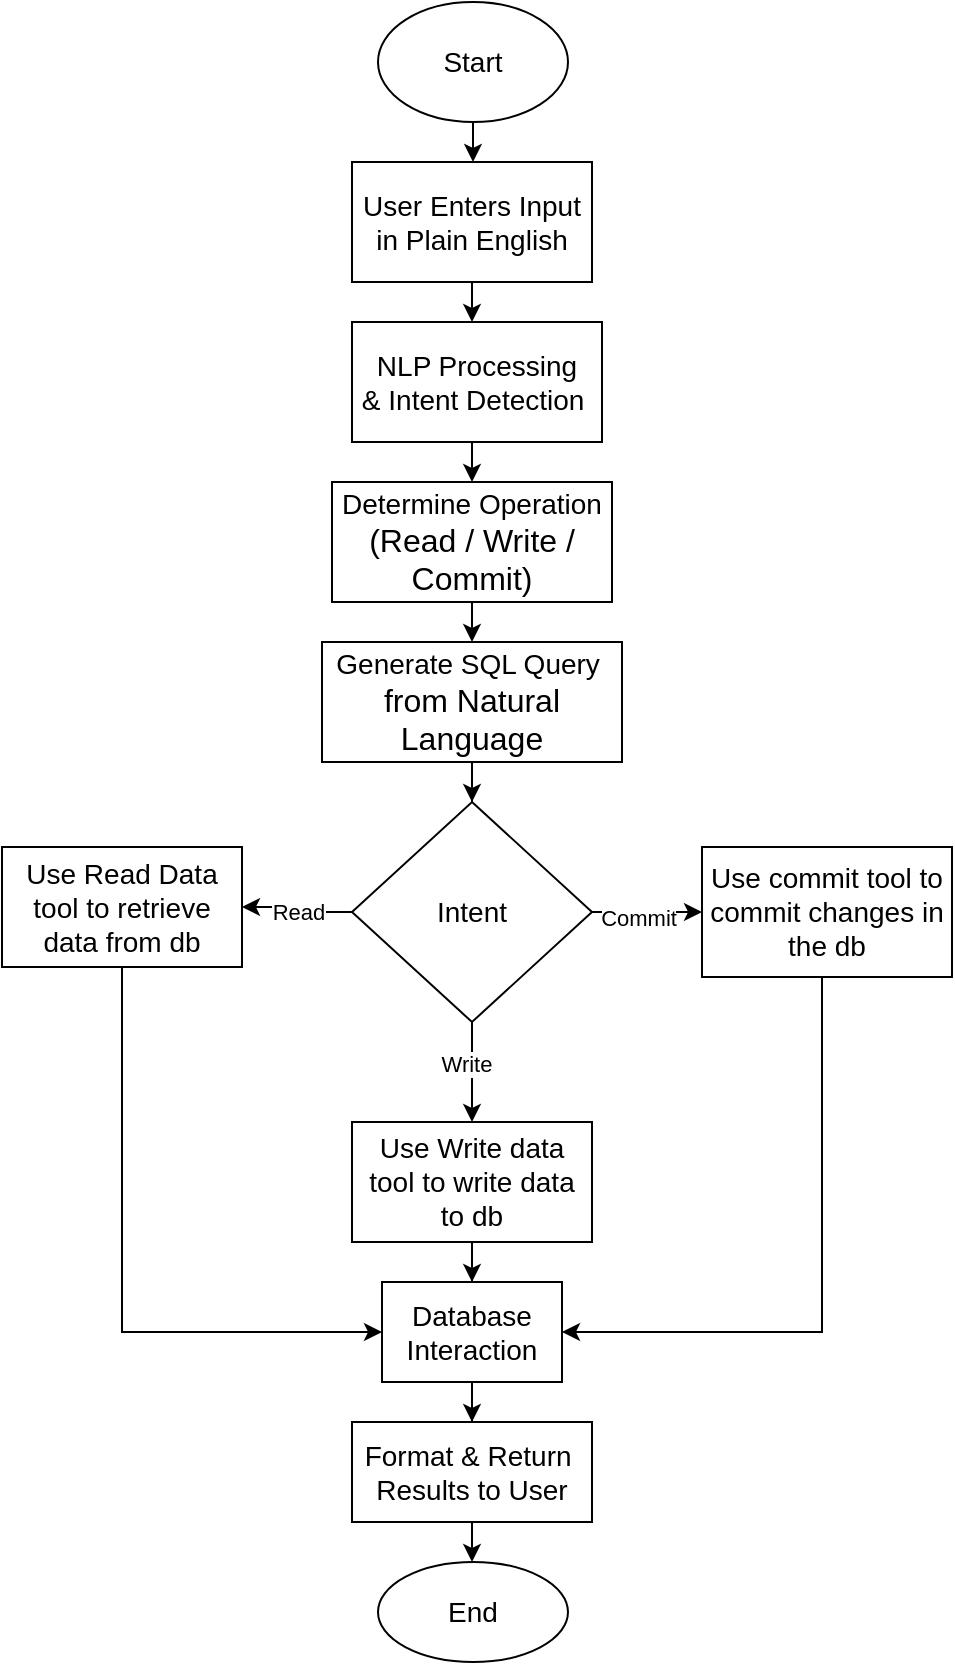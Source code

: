 <mxfile version="28.2.8">
  <diagram name="Page-1" id="wSyz8cm-BqYSM8CTw_-i">
    <mxGraphModel dx="1141" dy="652" grid="1" gridSize="10" guides="1" tooltips="1" connect="1" arrows="1" fold="1" page="1" pageScale="1" pageWidth="850" pageHeight="1100" math="0" shadow="0">
      <root>
        <mxCell id="0" />
        <mxCell id="1" parent="0" />
        <mxCell id="wPc_3BjZQOXpWngCHIYu-18" value="" style="edgeStyle=orthogonalEdgeStyle;rounded=0;orthogonalLoop=1;jettySize=auto;html=1;" edge="1" parent="1" source="Dus_v-go7ATCjnA9UxoP-1" target="Dus_v-go7ATCjnA9UxoP-2">
          <mxGeometry relative="1" as="geometry" />
        </mxCell>
        <mxCell id="Dus_v-go7ATCjnA9UxoP-1" value="&lt;font style=&quot;font-size: 14px;&quot;&gt;Start&lt;/font&gt;" style="ellipse;whiteSpace=wrap;html=1;" parent="1" vertex="1">
          <mxGeometry x="378" y="70" width="95" height="60" as="geometry" />
        </mxCell>
        <mxCell id="Dus_v-go7ATCjnA9UxoP-2" value="&lt;font style=&quot;font-size: 14px;&quot;&gt;User Enters Input in Plain English&lt;/font&gt;" style="rounded=0;whiteSpace=wrap;html=1;" parent="1" vertex="1">
          <mxGeometry x="365" y="150" width="120" height="60" as="geometry" />
        </mxCell>
        <mxCell id="wPc_3BjZQOXpWngCHIYu-30" style="edgeStyle=orthogonalEdgeStyle;rounded=0;orthogonalLoop=1;jettySize=auto;html=1;exitX=0.5;exitY=1;exitDx=0;exitDy=0;entryX=0.5;entryY=0;entryDx=0;entryDy=0;" edge="1" parent="1" source="Dus_v-go7ATCjnA9UxoP-3" target="Dus_v-go7ATCjnA9UxoP-4">
          <mxGeometry relative="1" as="geometry" />
        </mxCell>
        <mxCell id="Dus_v-go7ATCjnA9UxoP-3" value="&lt;div&gt;&lt;font style=&quot;font-size: 14px;&quot;&gt;NLP Processing &amp;amp;&lt;span style=&quot;background-color: transparent; color: light-dark(rgb(0, 0, 0), rgb(255, 255, 255));&quot;&gt;&amp;nbsp;Intent Detection&amp;nbsp;&lt;/span&gt;&lt;/font&gt;&lt;/div&gt;" style="rounded=0;whiteSpace=wrap;html=1;" parent="1" vertex="1">
          <mxGeometry x="365" y="230" width="125" height="60" as="geometry" />
        </mxCell>
        <mxCell id="wPc_3BjZQOXpWngCHIYu-15" value="" style="edgeStyle=orthogonalEdgeStyle;rounded=0;orthogonalLoop=1;jettySize=auto;html=1;" edge="1" parent="1" source="Dus_v-go7ATCjnA9UxoP-4" target="Dus_v-go7ATCjnA9UxoP-5">
          <mxGeometry relative="1" as="geometry">
            <Array as="points">
              <mxPoint x="420" y="450" />
              <mxPoint x="420" y="450" />
            </Array>
          </mxGeometry>
        </mxCell>
        <mxCell id="Dus_v-go7ATCjnA9UxoP-4" value="&lt;font style=&quot;font-size: 14px;&quot;&gt;Determine Operation&lt;/font&gt;&lt;div&gt;&lt;font size=&quot;3&quot;&gt;(Read / Write / Commit)&lt;/font&gt;&lt;/div&gt;" style="rounded=0;whiteSpace=wrap;html=1;" parent="1" vertex="1">
          <mxGeometry x="355" y="310" width="140" height="60" as="geometry" />
        </mxCell>
        <mxCell id="wPc_3BjZQOXpWngCHIYu-14" value="" style="edgeStyle=orthogonalEdgeStyle;rounded=0;orthogonalLoop=1;jettySize=auto;html=1;" edge="1" parent="1" source="Dus_v-go7ATCjnA9UxoP-5" target="wPc_3BjZQOXpWngCHIYu-1">
          <mxGeometry relative="1" as="geometry" />
        </mxCell>
        <mxCell id="Dus_v-go7ATCjnA9UxoP-5" value="&lt;font style=&quot;font-size: 14px;&quot;&gt;Generate SQL Query&amp;nbsp;&lt;/font&gt;&lt;div&gt;&lt;font size=&quot;3&quot;&gt;from Natural Language&lt;/font&gt;&lt;/div&gt;" style="rounded=0;whiteSpace=wrap;html=1;" parent="1" vertex="1">
          <mxGeometry x="350" y="390" width="150" height="60" as="geometry" />
        </mxCell>
        <mxCell id="wPc_3BjZQOXpWngCHIYu-25" style="edgeStyle=orthogonalEdgeStyle;rounded=0;orthogonalLoop=1;jettySize=auto;html=1;entryX=0.5;entryY=0;entryDx=0;entryDy=0;" edge="1" parent="1" source="Dus_v-go7ATCjnA9UxoP-7" target="Dus_v-go7ATCjnA9UxoP-8">
          <mxGeometry relative="1" as="geometry" />
        </mxCell>
        <mxCell id="Dus_v-go7ATCjnA9UxoP-7" value="&lt;font style=&quot;font-size: 14px;&quot;&gt;Database&lt;/font&gt;&lt;div&gt;&lt;font style=&quot;font-size: 14px;&quot;&gt;&amp;nbsp;Interaction&amp;nbsp;&lt;/font&gt;&lt;/div&gt;" style="rounded=0;whiteSpace=wrap;html=1;" parent="1" vertex="1">
          <mxGeometry x="380" y="710" width="90" height="50" as="geometry" />
        </mxCell>
        <mxCell id="wPc_3BjZQOXpWngCHIYu-20" value="" style="edgeStyle=orthogonalEdgeStyle;rounded=0;orthogonalLoop=1;jettySize=auto;html=1;" edge="1" parent="1" source="Dus_v-go7ATCjnA9UxoP-8" target="Dus_v-go7ATCjnA9UxoP-9">
          <mxGeometry relative="1" as="geometry" />
        </mxCell>
        <mxCell id="Dus_v-go7ATCjnA9UxoP-8" value="&lt;font style=&quot;font-size: 14px;&quot;&gt;Format &amp;amp; Return&lt;/font&gt;&lt;font style=&quot;font-size: 14px;&quot;&gt;&amp;nbsp;&lt;/font&gt;&lt;div&gt;&lt;span style=&quot;background-color: transparent; color: light-dark(rgb(0, 0, 0), rgb(255, 255, 255));&quot;&gt;&lt;font style=&quot;font-size: 14px;&quot;&gt;Results to User&lt;/font&gt;&lt;/span&gt;&lt;/div&gt;" style="rounded=0;whiteSpace=wrap;html=1;" parent="1" vertex="1">
          <mxGeometry x="365" y="780" width="120" height="50" as="geometry" />
        </mxCell>
        <mxCell id="Dus_v-go7ATCjnA9UxoP-9" value="&lt;font style=&quot;font-size: 14px;&quot;&gt;End&lt;/font&gt;" style="ellipse;whiteSpace=wrap;html=1;" parent="1" vertex="1">
          <mxGeometry x="378" y="850" width="95" height="50" as="geometry" />
        </mxCell>
        <mxCell id="wPc_3BjZQOXpWngCHIYu-3" value="" style="edgeStyle=orthogonalEdgeStyle;rounded=0;orthogonalLoop=1;jettySize=auto;html=1;" edge="1" parent="1" source="wPc_3BjZQOXpWngCHIYu-1" target="wPc_3BjZQOXpWngCHIYu-2">
          <mxGeometry relative="1" as="geometry" />
        </mxCell>
        <mxCell id="wPc_3BjZQOXpWngCHIYu-4" value="Read" style="edgeLabel;html=1;align=center;verticalAlign=middle;resizable=0;points=[];" vertex="1" connectable="0" parent="wPc_3BjZQOXpWngCHIYu-3">
          <mxGeometry x="-0.035" relative="1" as="geometry">
            <mxPoint as="offset" />
          </mxGeometry>
        </mxCell>
        <mxCell id="wPc_3BjZQOXpWngCHIYu-6" value="" style="edgeStyle=orthogonalEdgeStyle;rounded=0;orthogonalLoop=1;jettySize=auto;html=1;" edge="1" parent="1" source="wPc_3BjZQOXpWngCHIYu-1" target="wPc_3BjZQOXpWngCHIYu-5">
          <mxGeometry relative="1" as="geometry" />
        </mxCell>
        <mxCell id="wPc_3BjZQOXpWngCHIYu-10" value="Write" style="edgeLabel;html=1;align=center;verticalAlign=middle;resizable=0;points=[];" vertex="1" connectable="0" parent="wPc_3BjZQOXpWngCHIYu-6">
          <mxGeometry x="-0.164" y="-3" relative="1" as="geometry">
            <mxPoint as="offset" />
          </mxGeometry>
        </mxCell>
        <mxCell id="wPc_3BjZQOXpWngCHIYu-8" value="" style="edgeStyle=orthogonalEdgeStyle;rounded=0;orthogonalLoop=1;jettySize=auto;html=1;" edge="1" parent="1" source="wPc_3BjZQOXpWngCHIYu-1" target="wPc_3BjZQOXpWngCHIYu-7">
          <mxGeometry relative="1" as="geometry" />
        </mxCell>
        <mxCell id="wPc_3BjZQOXpWngCHIYu-9" value="Commit" style="edgeLabel;html=1;align=center;verticalAlign=middle;resizable=0;points=[];" vertex="1" connectable="0" parent="wPc_3BjZQOXpWngCHIYu-8">
          <mxGeometry x="-0.171" y="-3" relative="1" as="geometry">
            <mxPoint as="offset" />
          </mxGeometry>
        </mxCell>
        <mxCell id="wPc_3BjZQOXpWngCHIYu-1" value="&lt;font style=&quot;font-size: 14px;&quot;&gt;Intent&lt;/font&gt;" style="rhombus;whiteSpace=wrap;html=1;" vertex="1" parent="1">
          <mxGeometry x="365" y="470" width="120" height="110" as="geometry" />
        </mxCell>
        <mxCell id="wPc_3BjZQOXpWngCHIYu-34" style="edgeStyle=orthogonalEdgeStyle;rounded=0;orthogonalLoop=1;jettySize=auto;html=1;entryX=0;entryY=0.5;entryDx=0;entryDy=0;" edge="1" parent="1" source="wPc_3BjZQOXpWngCHIYu-2" target="Dus_v-go7ATCjnA9UxoP-7">
          <mxGeometry relative="1" as="geometry">
            <Array as="points">
              <mxPoint x="250" y="735" />
            </Array>
          </mxGeometry>
        </mxCell>
        <mxCell id="wPc_3BjZQOXpWngCHIYu-2" value="&lt;font style=&quot;font-size: 14px;&quot;&gt;Use Read Data tool to retrieve data from db&lt;/font&gt;" style="whiteSpace=wrap;html=1;" vertex="1" parent="1">
          <mxGeometry x="190" y="492.5" width="120" height="60" as="geometry" />
        </mxCell>
        <mxCell id="wPc_3BjZQOXpWngCHIYu-24" style="edgeStyle=orthogonalEdgeStyle;rounded=0;orthogonalLoop=1;jettySize=auto;html=1;entryX=0.5;entryY=0;entryDx=0;entryDy=0;" edge="1" parent="1" source="wPc_3BjZQOXpWngCHIYu-5" target="Dus_v-go7ATCjnA9UxoP-7">
          <mxGeometry relative="1" as="geometry" />
        </mxCell>
        <mxCell id="wPc_3BjZQOXpWngCHIYu-5" value="&lt;font style=&quot;font-size: 14px;&quot;&gt;Use Write data tool to write data to db&lt;/font&gt;" style="whiteSpace=wrap;html=1;" vertex="1" parent="1">
          <mxGeometry x="365" y="630" width="120" height="60" as="geometry" />
        </mxCell>
        <mxCell id="wPc_3BjZQOXpWngCHIYu-32" style="edgeStyle=orthogonalEdgeStyle;rounded=0;orthogonalLoop=1;jettySize=auto;html=1;entryX=1;entryY=0.5;entryDx=0;entryDy=0;" edge="1" parent="1" source="wPc_3BjZQOXpWngCHIYu-7" target="Dus_v-go7ATCjnA9UxoP-7">
          <mxGeometry relative="1" as="geometry">
            <Array as="points">
              <mxPoint x="600" y="735" />
            </Array>
          </mxGeometry>
        </mxCell>
        <mxCell id="wPc_3BjZQOXpWngCHIYu-7" value="&lt;font style=&quot;font-size: 14px;&quot;&gt;Use commit tool to commit changes in the db&lt;/font&gt;" style="whiteSpace=wrap;html=1;" vertex="1" parent="1">
          <mxGeometry x="540" y="492.5" width="125" height="65" as="geometry" />
        </mxCell>
        <mxCell id="wPc_3BjZQOXpWngCHIYu-29" value="" style="endArrow=classic;html=1;rounded=0;exitX=0.5;exitY=1;exitDx=0;exitDy=0;" edge="1" parent="1" source="Dus_v-go7ATCjnA9UxoP-2">
          <mxGeometry width="50" height="50" relative="1" as="geometry">
            <mxPoint x="370" y="250" as="sourcePoint" />
            <mxPoint x="425" y="230" as="targetPoint" />
          </mxGeometry>
        </mxCell>
      </root>
    </mxGraphModel>
  </diagram>
</mxfile>

